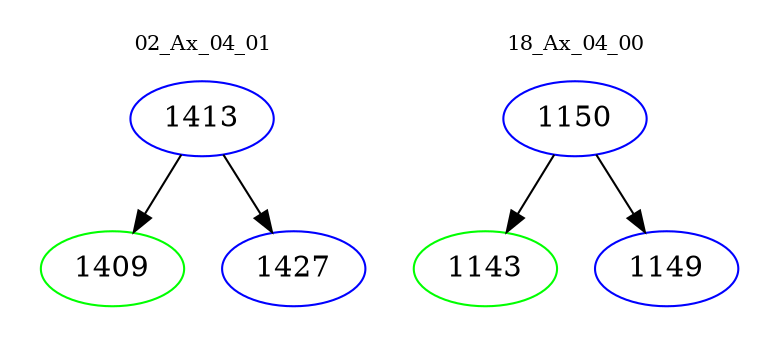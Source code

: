 digraph{
subgraph cluster_0 {
color = white
label = "02_Ax_04_01";
fontsize=10;
T0_1413 [label="1413", color="blue"]
T0_1413 -> T0_1409 [color="black"]
T0_1409 [label="1409", color="green"]
T0_1413 -> T0_1427 [color="black"]
T0_1427 [label="1427", color="blue"]
}
subgraph cluster_1 {
color = white
label = "18_Ax_04_00";
fontsize=10;
T1_1150 [label="1150", color="blue"]
T1_1150 -> T1_1143 [color="black"]
T1_1143 [label="1143", color="green"]
T1_1150 -> T1_1149 [color="black"]
T1_1149 [label="1149", color="blue"]
}
}
